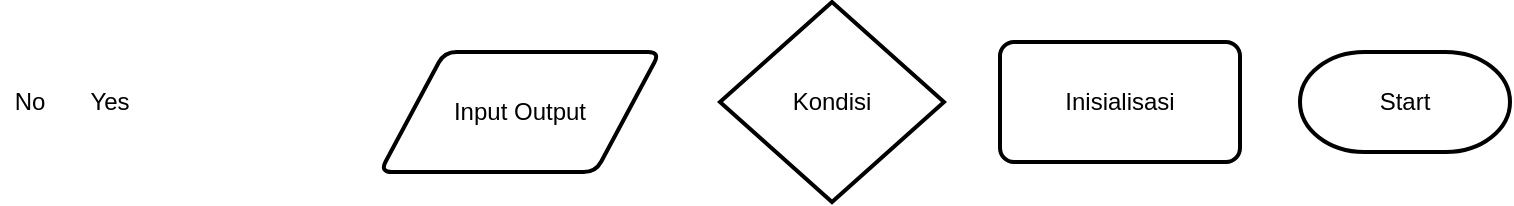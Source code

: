 <mxfile version="26.1.0" pages="2">
  <diagram id="-pp_4rtSkkgMuaA1rZWp" name="component">
    <mxGraphModel dx="1900" dy="557" grid="1" gridSize="10" guides="1" tooltips="1" connect="1" arrows="1" fold="1" page="1" pageScale="1" pageWidth="850" pageHeight="1100" math="0" shadow="0">
      <root>
        <mxCell id="0" />
        <mxCell id="1" parent="0" />
        <mxCell id="qoWuTXzaB_ndGhobqMYi-1" value="Start" style="strokeWidth=2;html=1;shape=mxgraph.flowchart.terminator;whiteSpace=wrap;strokeColor=default;" parent="1" vertex="1">
          <mxGeometry x="-170" y="120" width="105" height="50" as="geometry" />
        </mxCell>
        <mxCell id="qoWuTXzaB_ndGhobqMYi-2" value="Inisialisasi" style="rounded=1;whiteSpace=wrap;html=1;absoluteArcSize=1;arcSize=14;strokeWidth=2;" parent="1" vertex="1">
          <mxGeometry x="-320" y="115" width="120" height="60" as="geometry" />
        </mxCell>
        <mxCell id="qoWuTXzaB_ndGhobqMYi-3" value="Kondisi" style="strokeWidth=2;html=1;shape=mxgraph.flowchart.decision;whiteSpace=wrap;" parent="1" vertex="1">
          <mxGeometry x="-460" y="95" width="112" height="100" as="geometry" />
        </mxCell>
        <mxCell id="qoWuTXzaB_ndGhobqMYi-4" value="Input Output" style="shape=parallelogram;html=1;strokeWidth=2;perimeter=parallelogramPerimeter;whiteSpace=wrap;rounded=1;arcSize=12;size=0.23;" parent="1" vertex="1">
          <mxGeometry x="-630" y="120" width="140" height="60" as="geometry" />
        </mxCell>
        <mxCell id="qoWuTXzaB_ndGhobqMYi-5" value="No" style="text;html=1;align=center;verticalAlign=middle;whiteSpace=wrap;rounded=0;" parent="1" vertex="1">
          <mxGeometry x="-820" y="130" width="30" height="30" as="geometry" />
        </mxCell>
        <mxCell id="qoWuTXzaB_ndGhobqMYi-6" value="Yes" style="text;html=1;align=center;verticalAlign=middle;whiteSpace=wrap;rounded=0;" parent="1" vertex="1">
          <mxGeometry x="-780" y="130" width="30" height="30" as="geometry" />
        </mxCell>
      </root>
    </mxGraphModel>
  </diagram>
  <diagram id="1nvReu2-7PWtqVjhqMmw" name="crud">
    <mxGraphModel dx="4350" dy="1857" grid="1" gridSize="10" guides="1" tooltips="1" connect="1" arrows="1" fold="1" page="1" pageScale="1" pageWidth="850" pageHeight="1100" math="0" shadow="0">
      <root>
        <mxCell id="0" />
        <mxCell id="1" parent="0" />
        <mxCell id="UuXWq8jdKjsKphEEJ5_x-1" style="edgeStyle=orthogonalEdgeStyle;rounded=0;orthogonalLoop=1;jettySize=auto;html=1;entryX=0.5;entryY=0;entryDx=0;entryDy=0;" edge="1" parent="1" source="UuXWq8jdKjsKphEEJ5_x-2" target="UuXWq8jdKjsKphEEJ5_x-4">
          <mxGeometry relative="1" as="geometry" />
        </mxCell>
        <mxCell id="UuXWq8jdKjsKphEEJ5_x-2" value="Start" style="strokeWidth=2;html=1;shape=mxgraph.flowchart.terminator;whiteSpace=wrap;strokeColor=default;" vertex="1" parent="1">
          <mxGeometry x="368" y="50" width="105" height="50" as="geometry" />
        </mxCell>
        <mxCell id="UuXWq8jdKjsKphEEJ5_x-3" style="edgeStyle=orthogonalEdgeStyle;rounded=0;orthogonalLoop=1;jettySize=auto;html=1;" edge="1" parent="1" source="UuXWq8jdKjsKphEEJ5_x-4" target="UuXWq8jdKjsKphEEJ5_x-5">
          <mxGeometry relative="1" as="geometry" />
        </mxCell>
        <mxCell id="UuXWq8jdKjsKphEEJ5_x-4" value="Inisialisasi array list dan scanner" style="rounded=1;whiteSpace=wrap;html=1;absoluteArcSize=1;arcSize=14;strokeWidth=2;" vertex="1" parent="1">
          <mxGeometry x="360.5" y="135" width="120" height="60" as="geometry" />
        </mxCell>
        <mxCell id="UuXWq8jdKjsKphEEJ5_x-5" value="boolean next = true" style="rounded=1;whiteSpace=wrap;html=1;absoluteArcSize=1;arcSize=14;strokeWidth=2;" vertex="1" parent="1">
          <mxGeometry x="360.5" y="230" width="120" height="60" as="geometry" />
        </mxCell>
        <mxCell id="UuXWq8jdKjsKphEEJ5_x-6" style="edgeStyle=orthogonalEdgeStyle;rounded=0;orthogonalLoop=1;jettySize=auto;html=1;entryX=0.5;entryY=0;entryDx=0;entryDy=0;" edge="1" parent="1" source="UuXWq8jdKjsKphEEJ5_x-7" target="UuXWq8jdKjsKphEEJ5_x-9">
          <mxGeometry relative="1" as="geometry" />
        </mxCell>
        <mxCell id="UuXWq8jdKjsKphEEJ5_x-7" value="next == true?" style="strokeWidth=2;html=1;shape=mxgraph.flowchart.decision;whiteSpace=wrap;" vertex="1" parent="1">
          <mxGeometry x="364" y="330" width="112" height="100" as="geometry" />
        </mxCell>
        <mxCell id="UuXWq8jdKjsKphEEJ5_x-8" style="edgeStyle=orthogonalEdgeStyle;rounded=0;orthogonalLoop=1;jettySize=auto;html=1;" edge="1" parent="1" source="UuXWq8jdKjsKphEEJ5_x-9" target="UuXWq8jdKjsKphEEJ5_x-13">
          <mxGeometry relative="1" as="geometry" />
        </mxCell>
        <mxCell id="UuXWq8jdKjsKphEEJ5_x-9" value="Output &quot;Masukkan perintah: &quot;" style="shape=parallelogram;html=1;strokeWidth=2;perimeter=parallelogramPerimeter;whiteSpace=wrap;rounded=1;arcSize=12;size=0.23;" vertex="1" parent="1">
          <mxGeometry x="350" y="470" width="140" height="60" as="geometry" />
        </mxCell>
        <mxCell id="UuXWq8jdKjsKphEEJ5_x-10" style="edgeStyle=orthogonalEdgeStyle;rounded=0;orthogonalLoop=1;jettySize=auto;html=1;entryX=0;entryY=0.5;entryDx=0;entryDy=0;" edge="1" parent="1" source="UuXWq8jdKjsKphEEJ5_x-12" target="UuXWq8jdKjsKphEEJ5_x-15">
          <mxGeometry relative="1" as="geometry" />
        </mxCell>
        <mxCell id="UuXWq8jdKjsKphEEJ5_x-11" value="" style="edgeStyle=orthogonalEdgeStyle;rounded=0;orthogonalLoop=1;jettySize=auto;html=1;" edge="1" parent="1" source="UuXWq8jdKjsKphEEJ5_x-12" target="UuXWq8jdKjsKphEEJ5_x-27">
          <mxGeometry relative="1" as="geometry" />
        </mxCell>
        <mxCell id="UuXWq8jdKjsKphEEJ5_x-12" value="perintah ==&lt;div&gt;tambah?&lt;/div&gt;" style="strokeWidth=2;html=1;shape=mxgraph.flowchart.decision;whiteSpace=wrap;" vertex="1" parent="1">
          <mxGeometry x="364.5" y="650" width="112" height="100" as="geometry" />
        </mxCell>
        <mxCell id="UuXWq8jdKjsKphEEJ5_x-13" value="Input perintah" style="shape=parallelogram;html=1;strokeWidth=2;perimeter=parallelogramPerimeter;whiteSpace=wrap;rounded=1;arcSize=12;size=0.23;" vertex="1" parent="1">
          <mxGeometry x="350" y="560" width="140" height="60" as="geometry" />
        </mxCell>
        <mxCell id="UuXWq8jdKjsKphEEJ5_x-14" value="" style="edgeStyle=orthogonalEdgeStyle;rounded=0;orthogonalLoop=1;jettySize=auto;html=1;" edge="1" parent="1" source="UuXWq8jdKjsKphEEJ5_x-15" target="UuXWq8jdKjsKphEEJ5_x-17">
          <mxGeometry relative="1" as="geometry" />
        </mxCell>
        <mxCell id="UuXWq8jdKjsKphEEJ5_x-15" value="Output &quot;Masukkan&amp;nbsp;&lt;div&gt;ID user: &quot;&lt;/div&gt;" style="shape=parallelogram;html=1;strokeWidth=2;perimeter=parallelogramPerimeter;whiteSpace=wrap;rounded=1;arcSize=12;size=0.23;" vertex="1" parent="1">
          <mxGeometry x="530" y="670" width="140" height="60" as="geometry" />
        </mxCell>
        <mxCell id="UuXWq8jdKjsKphEEJ5_x-16" value="" style="edgeStyle=orthogonalEdgeStyle;rounded=0;orthogonalLoop=1;jettySize=auto;html=1;" edge="1" parent="1" source="UuXWq8jdKjsKphEEJ5_x-17" target="UuXWq8jdKjsKphEEJ5_x-19">
          <mxGeometry relative="1" as="geometry" />
        </mxCell>
        <mxCell id="UuXWq8jdKjsKphEEJ5_x-17" value="Input id user" style="shape=parallelogram;html=1;strokeWidth=2;perimeter=parallelogramPerimeter;whiteSpace=wrap;rounded=1;arcSize=12;size=0.23;" vertex="1" parent="1">
          <mxGeometry x="530" y="770" width="140" height="60" as="geometry" />
        </mxCell>
        <mxCell id="UuXWq8jdKjsKphEEJ5_x-18" value="" style="edgeStyle=orthogonalEdgeStyle;rounded=0;orthogonalLoop=1;jettySize=auto;html=1;" edge="1" parent="1" source="UuXWq8jdKjsKphEEJ5_x-19" target="UuXWq8jdKjsKphEEJ5_x-21">
          <mxGeometry relative="1" as="geometry" />
        </mxCell>
        <mxCell id="UuXWq8jdKjsKphEEJ5_x-19" value="Output &quot;Masukkan&lt;div&gt;nama user: &quot;&lt;/div&gt;" style="shape=parallelogram;html=1;strokeWidth=2;perimeter=parallelogramPerimeter;whiteSpace=wrap;rounded=1;arcSize=12;size=0.23;" vertex="1" parent="1">
          <mxGeometry x="530" y="870" width="140" height="60" as="geometry" />
        </mxCell>
        <mxCell id="UuXWq8jdKjsKphEEJ5_x-20" value="" style="edgeStyle=orthogonalEdgeStyle;rounded=0;orthogonalLoop=1;jettySize=auto;html=1;" edge="1" parent="1" source="UuXWq8jdKjsKphEEJ5_x-21" target="UuXWq8jdKjsKphEEJ5_x-23">
          <mxGeometry relative="1" as="geometry" />
        </mxCell>
        <mxCell id="UuXWq8jdKjsKphEEJ5_x-21" value="Input nama user" style="shape=parallelogram;html=1;strokeWidth=2;perimeter=parallelogramPerimeter;whiteSpace=wrap;rounded=1;arcSize=12;size=0.23;" vertex="1" parent="1">
          <mxGeometry x="530" y="970" width="140" height="60" as="geometry" />
        </mxCell>
        <mxCell id="UuXWq8jdKjsKphEEJ5_x-22" value="" style="edgeStyle=orthogonalEdgeStyle;rounded=0;orthogonalLoop=1;jettySize=auto;html=1;" edge="1" parent="1" source="UuXWq8jdKjsKphEEJ5_x-23" target="UuXWq8jdKjsKphEEJ5_x-24">
          <mxGeometry relative="1" as="geometry" />
        </mxCell>
        <mxCell id="UuXWq8jdKjsKphEEJ5_x-23" value="User ditambah dalam&amp;nbsp;&lt;div&gt;array list&lt;/div&gt;" style="rounded=1;whiteSpace=wrap;html=1;absoluteArcSize=1;arcSize=14;strokeWidth=2;" vertex="1" parent="1">
          <mxGeometry x="540" y="1070" width="120" height="60" as="geometry" />
        </mxCell>
        <mxCell id="UuXWq8jdKjsKphEEJ5_x-24" value="Output &quot;User berhasil&lt;div&gt;ditambahkan&quot;&lt;/div&gt;" style="shape=parallelogram;html=1;strokeWidth=2;perimeter=parallelogramPerimeter;whiteSpace=wrap;rounded=1;arcSize=12;size=0.23;" vertex="1" parent="1">
          <mxGeometry x="530" y="1170" width="140" height="60" as="geometry" />
        </mxCell>
        <mxCell id="UuXWq8jdKjsKphEEJ5_x-25" style="edgeStyle=orthogonalEdgeStyle;rounded=0;orthogonalLoop=1;jettySize=auto;html=1;entryX=1;entryY=0.5;entryDx=0;entryDy=0;" edge="1" parent="1" source="UuXWq8jdKjsKphEEJ5_x-27" target="UuXWq8jdKjsKphEEJ5_x-29">
          <mxGeometry relative="1" as="geometry">
            <Array as="points">
              <mxPoint x="310" y="830" />
              <mxPoint x="310" y="590" />
            </Array>
          </mxGeometry>
        </mxCell>
        <mxCell id="UuXWq8jdKjsKphEEJ5_x-26" style="edgeStyle=orthogonalEdgeStyle;rounded=0;orthogonalLoop=1;jettySize=auto;html=1;" edge="1" parent="1" source="UuXWq8jdKjsKphEEJ5_x-27" target="UuXWq8jdKjsKphEEJ5_x-54">
          <mxGeometry relative="1" as="geometry" />
        </mxCell>
        <mxCell id="UuXWq8jdKjsKphEEJ5_x-27" value="perintah ==&lt;div&gt;edit?&lt;/div&gt;" style="strokeWidth=2;html=1;shape=mxgraph.flowchart.decision;whiteSpace=wrap;" vertex="1" parent="1">
          <mxGeometry x="364.5" y="780" width="112" height="100" as="geometry" />
        </mxCell>
        <mxCell id="UuXWq8jdKjsKphEEJ5_x-28" value="" style="edgeStyle=orthogonalEdgeStyle;rounded=0;orthogonalLoop=1;jettySize=auto;html=1;" edge="1" parent="1" source="UuXWq8jdKjsKphEEJ5_x-29" target="UuXWq8jdKjsKphEEJ5_x-31">
          <mxGeometry relative="1" as="geometry" />
        </mxCell>
        <mxCell id="UuXWq8jdKjsKphEEJ5_x-29" value="Output &quot;Masukkan&amp;nbsp;&lt;div&gt;ID user: &quot;&lt;/div&gt;" style="shape=parallelogram;html=1;strokeWidth=2;perimeter=parallelogramPerimeter;whiteSpace=wrap;rounded=1;arcSize=12;size=0.23;" vertex="1" parent="1">
          <mxGeometry x="160" y="560" width="140" height="60" as="geometry" />
        </mxCell>
        <mxCell id="UuXWq8jdKjsKphEEJ5_x-30" style="edgeStyle=orthogonalEdgeStyle;rounded=0;orthogonalLoop=1;jettySize=auto;html=1;entryX=0.5;entryY=0;entryDx=0;entryDy=0;" edge="1" parent="1" source="UuXWq8jdKjsKphEEJ5_x-31" target="UuXWq8jdKjsKphEEJ5_x-32">
          <mxGeometry relative="1" as="geometry" />
        </mxCell>
        <mxCell id="UuXWq8jdKjsKphEEJ5_x-31" value="Input id user" style="shape=parallelogram;html=1;strokeWidth=2;perimeter=parallelogramPerimeter;whiteSpace=wrap;rounded=1;arcSize=12;size=0.23;" vertex="1" parent="1">
          <mxGeometry x="160" y="660" width="140" height="60" as="geometry" />
        </mxCell>
        <mxCell id="UuXWq8jdKjsKphEEJ5_x-32" value="boolean&amp;nbsp;&lt;div&gt;found = false&lt;/div&gt;" style="rounded=1;whiteSpace=wrap;html=1;absoluteArcSize=1;arcSize=14;strokeWidth=2;" vertex="1" parent="1">
          <mxGeometry x="170" y="760" width="120" height="60" as="geometry" />
        </mxCell>
        <mxCell id="UuXWq8jdKjsKphEEJ5_x-33" value="" style="edgeStyle=orthogonalEdgeStyle;rounded=0;orthogonalLoop=1;jettySize=auto;html=1;" edge="1" parent="1" source="UuXWq8jdKjsKphEEJ5_x-34" target="UuXWq8jdKjsKphEEJ5_x-46">
          <mxGeometry relative="1" as="geometry" />
        </mxCell>
        <mxCell id="UuXWq8jdKjsKphEEJ5_x-34" value="User ada di&lt;div&gt;daftar user?&lt;/div&gt;" style="strokeWidth=2;html=1;shape=mxgraph.flowchart.decision;whiteSpace=wrap;" vertex="1" parent="1">
          <mxGeometry x="10" y="740" width="112" height="100" as="geometry" />
        </mxCell>
        <mxCell id="UuXWq8jdKjsKphEEJ5_x-35" style="edgeStyle=orthogonalEdgeStyle;rounded=0;orthogonalLoop=1;jettySize=auto;html=1;entryX=0.5;entryY=0;entryDx=0;entryDy=0;" edge="1" parent="1" source="UuXWq8jdKjsKphEEJ5_x-36" target="UuXWq8jdKjsKphEEJ5_x-38">
          <mxGeometry relative="1" as="geometry" />
        </mxCell>
        <mxCell id="UuXWq8jdKjsKphEEJ5_x-36" value="user.id ==&amp;nbsp;&lt;div&gt;id user?&lt;/div&gt;" style="strokeWidth=2;html=1;shape=mxgraph.flowchart.decision;whiteSpace=wrap;" vertex="1" parent="1">
          <mxGeometry x="10" y="870" width="112" height="100" as="geometry" />
        </mxCell>
        <mxCell id="UuXWq8jdKjsKphEEJ5_x-37" style="edgeStyle=orthogonalEdgeStyle;rounded=0;orthogonalLoop=1;jettySize=auto;html=1;" edge="1" parent="1" source="UuXWq8jdKjsKphEEJ5_x-38" target="UuXWq8jdKjsKphEEJ5_x-39">
          <mxGeometry relative="1" as="geometry" />
        </mxCell>
        <mxCell id="UuXWq8jdKjsKphEEJ5_x-38" value="Output &quot;Masukkan&amp;nbsp;&lt;div&gt;nama baru: &quot;&lt;/div&gt;" style="shape=parallelogram;html=1;strokeWidth=2;perimeter=parallelogramPerimeter;whiteSpace=wrap;rounded=1;arcSize=12;size=0.23;" vertex="1" parent="1">
          <mxGeometry x="-4" y="1000" width="140" height="60" as="geometry" />
        </mxCell>
        <mxCell id="UuXWq8jdKjsKphEEJ5_x-39" value="Input nama baru&lt;div&gt;user&lt;/div&gt;" style="shape=parallelogram;html=1;strokeWidth=2;perimeter=parallelogramPerimeter;whiteSpace=wrap;rounded=1;arcSize=12;size=0.23;" vertex="1" parent="1">
          <mxGeometry x="-4" y="1090" width="140" height="60" as="geometry" />
        </mxCell>
        <mxCell id="UuXWq8jdKjsKphEEJ5_x-40" value="" style="edgeStyle=orthogonalEdgeStyle;rounded=0;orthogonalLoop=1;jettySize=auto;html=1;" edge="1" parent="1" source="UuXWq8jdKjsKphEEJ5_x-41" target="UuXWq8jdKjsKphEEJ5_x-43">
          <mxGeometry relative="1" as="geometry" />
        </mxCell>
        <mxCell id="UuXWq8jdKjsKphEEJ5_x-41" value="Output &quot;Data&amp;nbsp;&lt;div&gt;berhasil&lt;/div&gt;&lt;div&gt;diperbarui&quot;&lt;/div&gt;" style="shape=parallelogram;html=1;strokeWidth=2;perimeter=parallelogramPerimeter;whiteSpace=wrap;rounded=1;arcSize=12;size=0.23;" vertex="1" parent="1">
          <mxGeometry x="-10" y="1180" width="140" height="60" as="geometry" />
        </mxCell>
        <mxCell id="UuXWq8jdKjsKphEEJ5_x-42" style="edgeStyle=orthogonalEdgeStyle;rounded=0;orthogonalLoop=1;jettySize=auto;html=1;entryX=1;entryY=0.5;entryDx=0;entryDy=0;" edge="1" parent="1" source="UuXWq8jdKjsKphEEJ5_x-43" target="UuXWq8jdKjsKphEEJ5_x-44">
          <mxGeometry relative="1" as="geometry" />
        </mxCell>
        <mxCell id="UuXWq8jdKjsKphEEJ5_x-43" value="found = true" style="rounded=1;whiteSpace=wrap;html=1;absoluteArcSize=1;arcSize=14;strokeWidth=2;" vertex="1" parent="1">
          <mxGeometry y="1270" width="120" height="60" as="geometry" />
        </mxCell>
        <mxCell id="UuXWq8jdKjsKphEEJ5_x-44" value="break" style="rounded=1;whiteSpace=wrap;html=1;absoluteArcSize=1;arcSize=14;strokeWidth=2;" vertex="1" parent="1">
          <mxGeometry x="-160" y="1270" width="120" height="60" as="geometry" />
        </mxCell>
        <mxCell id="UuXWq8jdKjsKphEEJ5_x-45" value="" style="edgeStyle=orthogonalEdgeStyle;rounded=0;orthogonalLoop=1;jettySize=auto;html=1;" edge="1" parent="1" source="UuXWq8jdKjsKphEEJ5_x-46" target="UuXWq8jdKjsKphEEJ5_x-51">
          <mxGeometry relative="1" as="geometry" />
        </mxCell>
        <mxCell id="UuXWq8jdKjsKphEEJ5_x-46" value="found != true?" style="strokeWidth=2;html=1;shape=mxgraph.flowchart.decision;whiteSpace=wrap;" vertex="1" parent="1">
          <mxGeometry x="10" y="610" width="112" height="100" as="geometry" />
        </mxCell>
        <mxCell id="UuXWq8jdKjsKphEEJ5_x-47" style="edgeStyle=orthogonalEdgeStyle;rounded=0;orthogonalLoop=1;jettySize=auto;html=1;entryX=1;entryY=0.5;entryDx=0;entryDy=0;entryPerimeter=0;" edge="1" parent="1" source="UuXWq8jdKjsKphEEJ5_x-32" target="UuXWq8jdKjsKphEEJ5_x-34">
          <mxGeometry relative="1" as="geometry" />
        </mxCell>
        <mxCell id="UuXWq8jdKjsKphEEJ5_x-48" style="edgeStyle=orthogonalEdgeStyle;rounded=0;orthogonalLoop=1;jettySize=auto;html=1;entryX=0.5;entryY=0;entryDx=0;entryDy=0;entryPerimeter=0;" edge="1" parent="1" source="UuXWq8jdKjsKphEEJ5_x-34" target="UuXWq8jdKjsKphEEJ5_x-36">
          <mxGeometry relative="1" as="geometry" />
        </mxCell>
        <mxCell id="UuXWq8jdKjsKphEEJ5_x-49" style="edgeStyle=orthogonalEdgeStyle;rounded=0;orthogonalLoop=1;jettySize=auto;html=1;entryX=0.544;entryY=0.031;entryDx=0;entryDy=0;entryPerimeter=0;" edge="1" parent="1" source="UuXWq8jdKjsKphEEJ5_x-39" target="UuXWq8jdKjsKphEEJ5_x-41">
          <mxGeometry relative="1" as="geometry" />
        </mxCell>
        <mxCell id="UuXWq8jdKjsKphEEJ5_x-50" style="edgeStyle=orthogonalEdgeStyle;rounded=0;orthogonalLoop=1;jettySize=auto;html=1;entryX=0;entryY=0.5;entryDx=0;entryDy=0;entryPerimeter=0;" edge="1" parent="1" source="UuXWq8jdKjsKphEEJ5_x-51" target="UuXWq8jdKjsKphEEJ5_x-7">
          <mxGeometry relative="1" as="geometry">
            <mxPoint x="-220" y="660" as="targetPoint" />
            <Array as="points">
              <mxPoint x="-220" y="540" />
              <mxPoint x="-220" y="380" />
            </Array>
          </mxGeometry>
        </mxCell>
        <mxCell id="UuXWq8jdKjsKphEEJ5_x-51" value="Output &quot;User&amp;nbsp;&lt;div&gt;tidak ditemukan&quot;&lt;/div&gt;" style="shape=parallelogram;html=1;strokeWidth=2;perimeter=parallelogramPerimeter;whiteSpace=wrap;rounded=1;arcSize=12;size=0.23;" vertex="1" parent="1">
          <mxGeometry x="-4" y="510" width="140" height="60" as="geometry" />
        </mxCell>
        <mxCell id="UuXWq8jdKjsKphEEJ5_x-52" value="" style="edgeStyle=orthogonalEdgeStyle;rounded=0;orthogonalLoop=1;jettySize=auto;html=1;" edge="1" parent="1" source="UuXWq8jdKjsKphEEJ5_x-54" target="UuXWq8jdKjsKphEEJ5_x-56">
          <mxGeometry relative="1" as="geometry" />
        </mxCell>
        <mxCell id="UuXWq8jdKjsKphEEJ5_x-53" value="" style="edgeStyle=orthogonalEdgeStyle;rounded=0;orthogonalLoop=1;jettySize=auto;html=1;" edge="1" parent="1" source="UuXWq8jdKjsKphEEJ5_x-54" target="UuXWq8jdKjsKphEEJ5_x-70">
          <mxGeometry relative="1" as="geometry" />
        </mxCell>
        <mxCell id="UuXWq8jdKjsKphEEJ5_x-54" value="perintah ==&lt;div&gt;hapus?&lt;/div&gt;" style="strokeWidth=2;html=1;shape=mxgraph.flowchart.decision;whiteSpace=wrap;" vertex="1" parent="1">
          <mxGeometry x="364" y="1300" width="112" height="100" as="geometry" />
        </mxCell>
        <mxCell id="UuXWq8jdKjsKphEEJ5_x-55" value="" style="edgeStyle=orthogonalEdgeStyle;rounded=0;orthogonalLoop=1;jettySize=auto;html=1;" edge="1" parent="1" source="UuXWq8jdKjsKphEEJ5_x-56" target="UuXWq8jdKjsKphEEJ5_x-59">
          <mxGeometry relative="1" as="geometry" />
        </mxCell>
        <mxCell id="UuXWq8jdKjsKphEEJ5_x-56" value="Output &quot;Masukkan&amp;nbsp;&lt;div&gt;ID user: &quot;&lt;/div&gt;" style="shape=parallelogram;html=1;strokeWidth=2;perimeter=parallelogramPerimeter;whiteSpace=wrap;rounded=1;arcSize=12;size=0.23;" vertex="1" parent="1">
          <mxGeometry x="530" y="1320" width="140" height="60" as="geometry" />
        </mxCell>
        <mxCell id="UuXWq8jdKjsKphEEJ5_x-57" style="edgeStyle=orthogonalEdgeStyle;rounded=0;orthogonalLoop=1;jettySize=auto;html=1;exitX=0.5;exitY=1;exitDx=0;exitDy=0;" edge="1" parent="1" source="UuXWq8jdKjsKphEEJ5_x-56" target="UuXWq8jdKjsKphEEJ5_x-56">
          <mxGeometry relative="1" as="geometry" />
        </mxCell>
        <mxCell id="UuXWq8jdKjsKphEEJ5_x-58" value="" style="edgeStyle=orthogonalEdgeStyle;rounded=0;orthogonalLoop=1;jettySize=auto;html=1;" edge="1" parent="1" source="UuXWq8jdKjsKphEEJ5_x-59" target="UuXWq8jdKjsKphEEJ5_x-61">
          <mxGeometry relative="1" as="geometry" />
        </mxCell>
        <mxCell id="UuXWq8jdKjsKphEEJ5_x-59" value="Input id user" style="shape=parallelogram;html=1;strokeWidth=2;perimeter=parallelogramPerimeter;whiteSpace=wrap;rounded=1;arcSize=12;size=0.23;" vertex="1" parent="1">
          <mxGeometry x="530" y="1450" width="140" height="60" as="geometry" />
        </mxCell>
        <mxCell id="UuXWq8jdKjsKphEEJ5_x-60" value="" style="edgeStyle=orthogonalEdgeStyle;rounded=0;orthogonalLoop=1;jettySize=auto;html=1;" edge="1" parent="1" source="UuXWq8jdKjsKphEEJ5_x-61" target="UuXWq8jdKjsKphEEJ5_x-64">
          <mxGeometry relative="1" as="geometry" />
        </mxCell>
        <mxCell id="UuXWq8jdKjsKphEEJ5_x-61" value="boolean removed =&amp;nbsp;&lt;div&gt;daftarUser.removedif&lt;/div&gt;&lt;div&gt;(user.id == id user)&lt;/div&gt;" style="rounded=1;whiteSpace=wrap;html=1;absoluteArcSize=1;arcSize=14;strokeWidth=2;" vertex="1" parent="1">
          <mxGeometry x="540" y="1550" width="120" height="60" as="geometry" />
        </mxCell>
        <mxCell id="UuXWq8jdKjsKphEEJ5_x-62" style="edgeStyle=orthogonalEdgeStyle;rounded=0;orthogonalLoop=1;jettySize=auto;html=1;" edge="1" parent="1" source="UuXWq8jdKjsKphEEJ5_x-64" target="UuXWq8jdKjsKphEEJ5_x-66">
          <mxGeometry relative="1" as="geometry" />
        </mxCell>
        <mxCell id="UuXWq8jdKjsKphEEJ5_x-63" style="edgeStyle=orthogonalEdgeStyle;rounded=0;orthogonalLoop=1;jettySize=auto;html=1;" edge="1" parent="1" source="UuXWq8jdKjsKphEEJ5_x-64" target="UuXWq8jdKjsKphEEJ5_x-68">
          <mxGeometry relative="1" as="geometry" />
        </mxCell>
        <mxCell id="UuXWq8jdKjsKphEEJ5_x-64" value="removed ==&lt;div&gt;true?&lt;/div&gt;" style="strokeWidth=2;html=1;shape=mxgraph.flowchart.decision;whiteSpace=wrap;" vertex="1" parent="1">
          <mxGeometry x="544" y="1640" width="112" height="100" as="geometry" />
        </mxCell>
        <mxCell id="UuXWq8jdKjsKphEEJ5_x-65" style="edgeStyle=orthogonalEdgeStyle;rounded=0;orthogonalLoop=1;jettySize=auto;html=1;" edge="1" parent="1" source="UuXWq8jdKjsKphEEJ5_x-66">
          <mxGeometry relative="1" as="geometry">
            <mxPoint x="760" y="1910" as="targetPoint" />
          </mxGeometry>
        </mxCell>
        <mxCell id="UuXWq8jdKjsKphEEJ5_x-66" value="Output &quot;User&lt;div&gt;berhasil dihapus&quot;&lt;/div&gt;" style="shape=parallelogram;html=1;strokeWidth=2;perimeter=parallelogramPerimeter;whiteSpace=wrap;rounded=1;arcSize=12;size=0.23;" vertex="1" parent="1">
          <mxGeometry x="690" y="1660" width="140" height="60" as="geometry" />
        </mxCell>
        <mxCell id="UuXWq8jdKjsKphEEJ5_x-67" style="edgeStyle=orthogonalEdgeStyle;rounded=0;orthogonalLoop=1;jettySize=auto;html=1;" edge="1" parent="1" source="UuXWq8jdKjsKphEEJ5_x-68">
          <mxGeometry relative="1" as="geometry">
            <mxPoint x="600" y="1910" as="targetPoint" />
          </mxGeometry>
        </mxCell>
        <mxCell id="UuXWq8jdKjsKphEEJ5_x-68" value="Output &quot;User&lt;div&gt;tidak ditemukan&quot;&lt;/div&gt;" style="shape=parallelogram;html=1;strokeWidth=2;perimeter=parallelogramPerimeter;whiteSpace=wrap;rounded=1;arcSize=12;size=0.23;" vertex="1" parent="1">
          <mxGeometry x="530" y="1790" width="140" height="60" as="geometry" />
        </mxCell>
        <mxCell id="UuXWq8jdKjsKphEEJ5_x-69" value="" style="edgeStyle=orthogonalEdgeStyle;rounded=0;orthogonalLoop=1;jettySize=auto;html=1;" edge="1" parent="1" source="UuXWq8jdKjsKphEEJ5_x-70" target="UuXWq8jdKjsKphEEJ5_x-72">
          <mxGeometry relative="1" as="geometry" />
        </mxCell>
        <mxCell id="UuXWq8jdKjsKphEEJ5_x-70" value="perintah ==&lt;div&gt;tampil?&lt;/div&gt;" style="strokeWidth=2;html=1;shape=mxgraph.flowchart.decision;whiteSpace=wrap;" vertex="1" parent="1">
          <mxGeometry x="364.5" y="1480" width="112" height="100" as="geometry" />
        </mxCell>
        <mxCell id="UuXWq8jdKjsKphEEJ5_x-71" style="edgeStyle=orthogonalEdgeStyle;rounded=0;orthogonalLoop=1;jettySize=auto;html=1;entryX=0.5;entryY=1;entryDx=0;entryDy=0;" edge="1" parent="1" source="UuXWq8jdKjsKphEEJ5_x-72" target="UuXWq8jdKjsKphEEJ5_x-73">
          <mxGeometry relative="1" as="geometry" />
        </mxCell>
        <mxCell id="UuXWq8jdKjsKphEEJ5_x-72" value="daftarUser ==&lt;div&gt;kosong?&lt;/div&gt;" style="strokeWidth=2;html=1;shape=mxgraph.flowchart.decision;whiteSpace=wrap;" vertex="1" parent="1">
          <mxGeometry x="200" y="1480" width="112" height="100" as="geometry" />
        </mxCell>
        <mxCell id="UuXWq8jdKjsKphEEJ5_x-73" value="Output &quot;Belum&lt;div&gt;&lt;span style=&quot;background-color: transparent; color: light-dark(rgb(0, 0, 0), rgb(255, 255, 255));&quot;&gt;ada user&lt;/span&gt;&lt;/div&gt;&lt;div&gt;&lt;span style=&quot;background-color: transparent; color: light-dark(rgb(0, 0, 0), rgb(255, 255, 255));&quot;&gt;terdaftar &quot;&lt;/span&gt;&lt;/div&gt;" style="shape=parallelogram;html=1;strokeWidth=2;perimeter=parallelogramPerimeter;whiteSpace=wrap;rounded=1;arcSize=12;size=0.23;" vertex="1" parent="1">
          <mxGeometry x="186" y="1360" width="140" height="60" as="geometry" />
        </mxCell>
        <mxCell id="UuXWq8jdKjsKphEEJ5_x-74" style="edgeStyle=orthogonalEdgeStyle;rounded=0;orthogonalLoop=1;jettySize=auto;html=1;" edge="1" parent="1" source="UuXWq8jdKjsKphEEJ5_x-76" target="UuXWq8jdKjsKphEEJ5_x-78">
          <mxGeometry relative="1" as="geometry" />
        </mxCell>
        <mxCell id="UuXWq8jdKjsKphEEJ5_x-75" style="edgeStyle=orthogonalEdgeStyle;rounded=0;orthogonalLoop=1;jettySize=auto;html=1;exitX=0.5;exitY=1;exitDx=0;exitDy=0;exitPerimeter=0;entryX=0;entryY=0.5;entryDx=0;entryDy=0;entryPerimeter=0;" edge="1" parent="1" source="UuXWq8jdKjsKphEEJ5_x-76" target="UuXWq8jdKjsKphEEJ5_x-7">
          <mxGeometry relative="1" as="geometry">
            <mxPoint x="-220" y="1510" as="targetPoint" />
            <Array as="points">
              <mxPoint x="96" y="1620" />
              <mxPoint x="-220" y="1620" />
              <mxPoint x="-220" y="380" />
            </Array>
          </mxGeometry>
        </mxCell>
        <mxCell id="UuXWq8jdKjsKphEEJ5_x-76" value="User ada di&lt;div&gt;daftar user?&lt;/div&gt;" style="strokeWidth=2;html=1;shape=mxgraph.flowchart.decision;whiteSpace=wrap;" vertex="1" parent="1">
          <mxGeometry x="40" y="1480" width="112" height="100" as="geometry" />
        </mxCell>
        <mxCell id="UuXWq8jdKjsKphEEJ5_x-77" style="edgeStyle=orthogonalEdgeStyle;rounded=0;orthogonalLoop=1;jettySize=auto;html=1;entryX=1;entryY=0.5;entryDx=0;entryDy=0;entryPerimeter=0;" edge="1" parent="1" source="UuXWq8jdKjsKphEEJ5_x-72" target="UuXWq8jdKjsKphEEJ5_x-76">
          <mxGeometry relative="1" as="geometry" />
        </mxCell>
        <mxCell id="UuXWq8jdKjsKphEEJ5_x-78" value="Output user" style="shape=parallelogram;html=1;strokeWidth=2;perimeter=parallelogramPerimeter;whiteSpace=wrap;rounded=1;arcSize=12;size=0.23;" vertex="1" parent="1">
          <mxGeometry x="-130" y="1500" width="140" height="60" as="geometry" />
        </mxCell>
        <mxCell id="UuXWq8jdKjsKphEEJ5_x-79" style="edgeStyle=orthogonalEdgeStyle;rounded=0;orthogonalLoop=1;jettySize=auto;html=1;" edge="1" parent="1" source="UuXWq8jdKjsKphEEJ5_x-81" target="UuXWq8jdKjsKphEEJ5_x-83">
          <mxGeometry relative="1" as="geometry" />
        </mxCell>
        <mxCell id="UuXWq8jdKjsKphEEJ5_x-80" style="edgeStyle=orthogonalEdgeStyle;rounded=0;orthogonalLoop=1;jettySize=auto;html=1;entryX=0.5;entryY=0;entryDx=0;entryDy=0;" edge="1" parent="1" source="UuXWq8jdKjsKphEEJ5_x-81" target="UuXWq8jdKjsKphEEJ5_x-87">
          <mxGeometry relative="1" as="geometry" />
        </mxCell>
        <mxCell id="UuXWq8jdKjsKphEEJ5_x-81" value="perintah ==&lt;div&gt;keluar?&lt;/div&gt;" style="strokeWidth=2;html=1;shape=mxgraph.flowchart.decision;whiteSpace=wrap;" vertex="1" parent="1">
          <mxGeometry x="364.5" y="1630" width="112" height="100" as="geometry" />
        </mxCell>
        <mxCell id="UuXWq8jdKjsKphEEJ5_x-82" style="edgeStyle=orthogonalEdgeStyle;rounded=0;orthogonalLoop=1;jettySize=auto;html=1;" edge="1" parent="1" source="UuXWq8jdKjsKphEEJ5_x-83" target="UuXWq8jdKjsKphEEJ5_x-84">
          <mxGeometry relative="1" as="geometry">
            <Array as="points">
              <mxPoint x="260" y="1990" />
            </Array>
          </mxGeometry>
        </mxCell>
        <mxCell id="UuXWq8jdKjsKphEEJ5_x-83" value="next = false" style="rounded=1;whiteSpace=wrap;html=1;absoluteArcSize=1;arcSize=14;strokeWidth=2;" vertex="1" parent="1">
          <mxGeometry x="200" y="1650" width="120" height="60" as="geometry" />
        </mxCell>
        <mxCell id="UuXWq8jdKjsKphEEJ5_x-84" value="Output &quot;Program&lt;div&gt;&lt;span style=&quot;background-color: transparent; color: light-dark(rgb(0, 0, 0), rgb(255, 255, 255));&quot;&gt;selesai&quot;&lt;/span&gt;&lt;/div&gt;" style="shape=parallelogram;html=1;strokeWidth=2;perimeter=parallelogramPerimeter;whiteSpace=wrap;rounded=1;arcSize=12;size=0.23;" vertex="1" parent="1">
          <mxGeometry x="690" y="1960" width="140" height="60" as="geometry" />
        </mxCell>
        <mxCell id="UuXWq8jdKjsKphEEJ5_x-85" style="edgeStyle=orthogonalEdgeStyle;rounded=0;orthogonalLoop=1;jettySize=auto;html=1;entryX=0.5;entryY=0;entryDx=0;entryDy=0;entryPerimeter=0;" edge="1" parent="1" source="UuXWq8jdKjsKphEEJ5_x-70" target="UuXWq8jdKjsKphEEJ5_x-81">
          <mxGeometry relative="1" as="geometry" />
        </mxCell>
        <mxCell id="UuXWq8jdKjsKphEEJ5_x-86" style="edgeStyle=orthogonalEdgeStyle;rounded=0;orthogonalLoop=1;jettySize=auto;html=1;" edge="1" parent="1" source="UuXWq8jdKjsKphEEJ5_x-87">
          <mxGeometry relative="1" as="geometry">
            <mxPoint x="420.5" y="1910" as="targetPoint" />
          </mxGeometry>
        </mxCell>
        <mxCell id="UuXWq8jdKjsKphEEJ5_x-87" value="Output &quot;Perintah&lt;div&gt;&lt;span style=&quot;background-color: transparent; color: light-dark(rgb(0, 0, 0), rgb(255, 255, 255));&quot;&gt;tidak valid&quot;&lt;/span&gt;&lt;/div&gt;" style="shape=parallelogram;html=1;strokeWidth=2;perimeter=parallelogramPerimeter;whiteSpace=wrap;rounded=1;arcSize=12;size=0.23;" vertex="1" parent="1">
          <mxGeometry x="350.5" y="1785" width="140" height="60" as="geometry" />
        </mxCell>
        <mxCell id="UuXWq8jdKjsKphEEJ5_x-88" value="End" style="strokeWidth=2;html=1;shape=mxgraph.flowchart.terminator;whiteSpace=wrap;strokeColor=default;" vertex="1" parent="1">
          <mxGeometry x="555" y="355" width="105" height="50" as="geometry" />
        </mxCell>
        <mxCell id="UuXWq8jdKjsKphEEJ5_x-89" style="edgeStyle=orthogonalEdgeStyle;rounded=0;orthogonalLoop=1;jettySize=auto;html=1;entryX=0.5;entryY=0;entryDx=0;entryDy=0;entryPerimeter=0;" edge="1" parent="1" source="UuXWq8jdKjsKphEEJ5_x-13" target="UuXWq8jdKjsKphEEJ5_x-12">
          <mxGeometry relative="1" as="geometry" />
        </mxCell>
        <mxCell id="UuXWq8jdKjsKphEEJ5_x-90" style="edgeStyle=orthogonalEdgeStyle;rounded=0;orthogonalLoop=1;jettySize=auto;html=1;entryX=0.5;entryY=0;entryDx=0;entryDy=0;entryPerimeter=0;" edge="1" parent="1" source="UuXWq8jdKjsKphEEJ5_x-5" target="UuXWq8jdKjsKphEEJ5_x-7">
          <mxGeometry relative="1" as="geometry" />
        </mxCell>
        <mxCell id="UuXWq8jdKjsKphEEJ5_x-91" style="edgeStyle=orthogonalEdgeStyle;rounded=0;orthogonalLoop=1;jettySize=auto;html=1;entryX=1;entryY=0.5;entryDx=0;entryDy=0;entryPerimeter=0;" edge="1" parent="1" source="UuXWq8jdKjsKphEEJ5_x-84" target="UuXWq8jdKjsKphEEJ5_x-88">
          <mxGeometry relative="1" as="geometry">
            <Array as="points">
              <mxPoint x="910" y="1990" />
              <mxPoint x="910" y="380" />
            </Array>
          </mxGeometry>
        </mxCell>
        <mxCell id="UuXWq8jdKjsKphEEJ5_x-92" style="edgeStyle=orthogonalEdgeStyle;rounded=0;orthogonalLoop=1;jettySize=auto;html=1;entryX=0;entryY=0.5;entryDx=0;entryDy=0;entryPerimeter=0;" edge="1" parent="1" source="UuXWq8jdKjsKphEEJ5_x-7" target="UuXWq8jdKjsKphEEJ5_x-88">
          <mxGeometry relative="1" as="geometry" />
        </mxCell>
        <mxCell id="UuXWq8jdKjsKphEEJ5_x-93" style="edgeStyle=orthogonalEdgeStyle;rounded=0;orthogonalLoop=1;jettySize=auto;html=1;entryX=0;entryY=0.5;entryDx=0;entryDy=0;entryPerimeter=0;exitX=1;exitY=0.5;exitDx=0;exitDy=0;" edge="1" parent="1" source="UuXWq8jdKjsKphEEJ5_x-24" target="UuXWq8jdKjsKphEEJ5_x-7">
          <mxGeometry relative="1" as="geometry">
            <mxPoint x="713.9" y="1200" as="sourcePoint" />
            <mxPoint x="424" y="380" as="targetPoint" />
            <Array as="points">
              <mxPoint x="870" y="1200" />
              <mxPoint x="870" y="1910" />
              <mxPoint x="-220" y="1910" />
              <mxPoint x="-220" y="380" />
            </Array>
          </mxGeometry>
        </mxCell>
        <mxCell id="UuXWq8jdKjsKphEEJ5_x-94" value="Y" style="text;html=1;align=center;verticalAlign=middle;whiteSpace=wrap;rounded=0;" vertex="1" parent="1">
          <mxGeometry x="390" y="430" width="20" height="20" as="geometry" />
        </mxCell>
        <mxCell id="UuXWq8jdKjsKphEEJ5_x-95" value="N" style="text;html=1;align=center;verticalAlign=middle;whiteSpace=wrap;rounded=0;" vertex="1" parent="1">
          <mxGeometry x="476.5" y="355" width="20" height="20" as="geometry" />
        </mxCell>
        <mxCell id="UuXWq8jdKjsKphEEJ5_x-96" value="Y" style="text;html=1;align=center;verticalAlign=middle;whiteSpace=wrap;rounded=0;" vertex="1" parent="1">
          <mxGeometry x="480.5" y="680" width="20" height="20" as="geometry" />
        </mxCell>
        <mxCell id="UuXWq8jdKjsKphEEJ5_x-97" value="N" style="text;html=1;align=center;verticalAlign=middle;whiteSpace=wrap;rounded=0;" vertex="1" parent="1">
          <mxGeometry x="390" y="750" width="20" height="20" as="geometry" />
        </mxCell>
        <mxCell id="UuXWq8jdKjsKphEEJ5_x-98" value="Y" style="text;html=1;align=center;verticalAlign=middle;whiteSpace=wrap;rounded=0;" vertex="1" parent="1">
          <mxGeometry x="340.5" y="810" width="20" height="20" as="geometry" />
        </mxCell>
        <mxCell id="UuXWq8jdKjsKphEEJ5_x-99" value="N" style="text;html=1;align=center;verticalAlign=middle;whiteSpace=wrap;rounded=0;" vertex="1" parent="1">
          <mxGeometry x="390" y="880" width="20" height="20" as="geometry" />
        </mxCell>
        <mxCell id="UuXWq8jdKjsKphEEJ5_x-100" value="Y" style="text;html=1;align=center;verticalAlign=middle;whiteSpace=wrap;rounded=0;" vertex="1" parent="1">
          <mxGeometry x="476.5" y="1330" width="20" height="20" as="geometry" />
        </mxCell>
        <mxCell id="UuXWq8jdKjsKphEEJ5_x-101" value="N" style="text;html=1;align=center;verticalAlign=middle;whiteSpace=wrap;rounded=0;" vertex="1" parent="1">
          <mxGeometry x="390" y="1400" width="20" height="20" as="geometry" />
        </mxCell>
        <mxCell id="UuXWq8jdKjsKphEEJ5_x-102" value="N" style="text;html=1;align=center;verticalAlign=middle;whiteSpace=wrap;rounded=0;" vertex="1" parent="1">
          <mxGeometry x="70" y="720" width="20" height="20" as="geometry" />
        </mxCell>
        <mxCell id="UuXWq8jdKjsKphEEJ5_x-103" value="N" style="text;html=1;align=center;verticalAlign=middle;whiteSpace=wrap;rounded=0;" vertex="1" parent="1">
          <mxGeometry x="122" y="890" width="20" height="20" as="geometry" />
        </mxCell>
        <mxCell id="UuXWq8jdKjsKphEEJ5_x-104" value="Y" style="text;html=1;align=center;verticalAlign=middle;whiteSpace=wrap;rounded=0;" vertex="1" parent="1">
          <mxGeometry x="40" y="970" width="20" height="20" as="geometry" />
        </mxCell>
        <mxCell id="UuXWq8jdKjsKphEEJ5_x-105" value="Y" style="text;html=1;align=center;verticalAlign=middle;whiteSpace=wrap;rounded=0;" vertex="1" parent="1">
          <mxGeometry x="40" y="840" width="20" height="20" as="geometry" />
        </mxCell>
        <mxCell id="UuXWq8jdKjsKphEEJ5_x-106" value="Y" style="text;html=1;align=center;verticalAlign=middle;whiteSpace=wrap;rounded=0;" vertex="1" parent="1">
          <mxGeometry x="70" y="590" width="20" height="20" as="geometry" />
        </mxCell>
        <mxCell id="UuXWq8jdKjsKphEEJ5_x-107" value="Y" style="text;html=1;align=center;verticalAlign=middle;whiteSpace=wrap;rounded=0;" vertex="1" parent="1">
          <mxGeometry x="340.5" y="1510" width="20" height="20" as="geometry" />
        </mxCell>
        <mxCell id="UuXWq8jdKjsKphEEJ5_x-108" value="N" style="text;html=1;align=center;verticalAlign=middle;whiteSpace=wrap;rounded=0;" vertex="1" parent="1">
          <mxGeometry x="430" y="1580" width="20" height="20" as="geometry" />
        </mxCell>
        <mxCell id="UuXWq8jdKjsKphEEJ5_x-109" value="Y" style="text;html=1;align=center;verticalAlign=middle;whiteSpace=wrap;rounded=0;" vertex="1" parent="1">
          <mxGeometry x="230" y="1460" width="20" height="20" as="geometry" />
        </mxCell>
        <mxCell id="UuXWq8jdKjsKphEEJ5_x-110" value="N" style="text;html=1;align=center;verticalAlign=middle;whiteSpace=wrap;rounded=0;" vertex="1" parent="1">
          <mxGeometry x="186" y="1540" width="20" height="20" as="geometry" />
        </mxCell>
        <mxCell id="UuXWq8jdKjsKphEEJ5_x-111" value="Y" style="text;html=1;align=center;verticalAlign=middle;whiteSpace=wrap;rounded=0;" vertex="1" parent="1">
          <mxGeometry x="13" y="1510" width="20" height="20" as="geometry" />
        </mxCell>
        <mxCell id="UuXWq8jdKjsKphEEJ5_x-112" style="edgeStyle=orthogonalEdgeStyle;rounded=0;orthogonalLoop=1;jettySize=auto;html=1;entryX=0.5;entryY=0;entryDx=0;entryDy=0;entryPerimeter=0;" edge="1" parent="1" source="UuXWq8jdKjsKphEEJ5_x-78" target="UuXWq8jdKjsKphEEJ5_x-76">
          <mxGeometry relative="1" as="geometry">
            <Array as="points">
              <mxPoint x="-60" y="1420" />
              <mxPoint x="96" y="1420" />
            </Array>
          </mxGeometry>
        </mxCell>
        <mxCell id="UuXWq8jdKjsKphEEJ5_x-113" value="N" style="text;html=1;align=center;verticalAlign=middle;whiteSpace=wrap;rounded=0;" vertex="1" parent="1">
          <mxGeometry x="430" y="1730" width="20" height="20" as="geometry" />
        </mxCell>
        <mxCell id="UuXWq8jdKjsKphEEJ5_x-114" value="Y" style="text;html=1;align=center;verticalAlign=middle;whiteSpace=wrap;rounded=0;" vertex="1" parent="1">
          <mxGeometry x="340.5" y="1660" width="20" height="20" as="geometry" />
        </mxCell>
        <mxCell id="UuXWq8jdKjsKphEEJ5_x-115" value="N" style="text;html=1;align=center;verticalAlign=middle;whiteSpace=wrap;rounded=0;" vertex="1" parent="1">
          <mxGeometry x="570" y="1740" width="20" height="20" as="geometry" />
        </mxCell>
        <mxCell id="UuXWq8jdKjsKphEEJ5_x-116" value="Y" style="text;html=1;align=center;verticalAlign=middle;whiteSpace=wrap;rounded=0;" vertex="1" parent="1">
          <mxGeometry x="660" y="1670" width="20" height="20" as="geometry" />
        </mxCell>
        <mxCell id="UuXWq8jdKjsKphEEJ5_x-117" value="N" style="text;html=1;align=center;verticalAlign=middle;whiteSpace=wrap;rounded=0;" vertex="1" parent="1">
          <mxGeometry x="-20" y="640" width="20" height="20" as="geometry" />
        </mxCell>
        <mxCell id="UuXWq8jdKjsKphEEJ5_x-118" value="N" style="text;html=1;align=center;verticalAlign=middle;whiteSpace=wrap;rounded=0;" vertex="1" parent="1">
          <mxGeometry x="70" y="1580" width="20" height="20" as="geometry" />
        </mxCell>
        <mxCell id="UuXWq8jdKjsKphEEJ5_x-119" style="edgeStyle=orthogonalEdgeStyle;rounded=0;orthogonalLoop=1;jettySize=auto;html=1;entryX=0;entryY=0.5;entryDx=0;entryDy=0;entryPerimeter=0;" edge="1" parent="1" source="UuXWq8jdKjsKphEEJ5_x-73" target="UuXWq8jdKjsKphEEJ5_x-7">
          <mxGeometry relative="1" as="geometry">
            <Array as="points">
              <mxPoint x="-220" y="1390" />
              <mxPoint x="-220" y="380" />
            </Array>
          </mxGeometry>
        </mxCell>
        <mxCell id="UuXWq8jdKjsKphEEJ5_x-120" style="edgeStyle=orthogonalEdgeStyle;rounded=0;orthogonalLoop=1;jettySize=auto;html=1;entryX=1;entryY=0.5;entryDx=0;entryDy=0;entryPerimeter=0;" edge="1" parent="1" source="UuXWq8jdKjsKphEEJ5_x-36" target="UuXWq8jdKjsKphEEJ5_x-34">
          <mxGeometry relative="1" as="geometry">
            <Array as="points">
              <mxPoint x="150" y="920.0" />
              <mxPoint x="150" y="790" />
            </Array>
          </mxGeometry>
        </mxCell>
        <mxCell id="UuXWq8jdKjsKphEEJ5_x-121" style="edgeStyle=orthogonalEdgeStyle;rounded=0;orthogonalLoop=1;jettySize=auto;html=1;entryX=0;entryY=0.5;entryDx=0;entryDy=0;entryPerimeter=0;" edge="1" parent="1" source="UuXWq8jdKjsKphEEJ5_x-46" target="UuXWq8jdKjsKphEEJ5_x-34">
          <mxGeometry relative="1" as="geometry">
            <Array as="points">
              <mxPoint x="-100" y="660" />
              <mxPoint x="-100" y="790" />
            </Array>
          </mxGeometry>
        </mxCell>
        <mxCell id="UuXWq8jdKjsKphEEJ5_x-122" style="edgeStyle=orthogonalEdgeStyle;rounded=0;orthogonalLoop=1;jettySize=auto;html=1;entryX=0;entryY=0.5;entryDx=0;entryDy=0;entryPerimeter=0;" edge="1" parent="1" source="UuXWq8jdKjsKphEEJ5_x-44" target="UuXWq8jdKjsKphEEJ5_x-34">
          <mxGeometry relative="1" as="geometry">
            <Array as="points">
              <mxPoint x="-100" y="790" />
            </Array>
          </mxGeometry>
        </mxCell>
      </root>
    </mxGraphModel>
  </diagram>
</mxfile>
